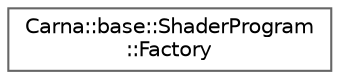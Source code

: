 digraph "Graphical Class Hierarchy"
{
 // LATEX_PDF_SIZE
  bgcolor="transparent";
  edge [fontname=Helvetica,fontsize=10,labelfontname=Helvetica,labelfontsize=10];
  node [fontname=Helvetica,fontsize=10,shape=box,height=0.2,width=0.4];
  rankdir="LR";
  Node0 [id="Node000000",label="Carna::base::ShaderProgram\l::Factory",height=0.2,width=0.4,color="grey40", fillcolor="white", style="filled",URL="$classCarna_1_1base_1_1ShaderProgram_1_1Factory.html",tooltip="Creates OpenGL shader program."];
}
